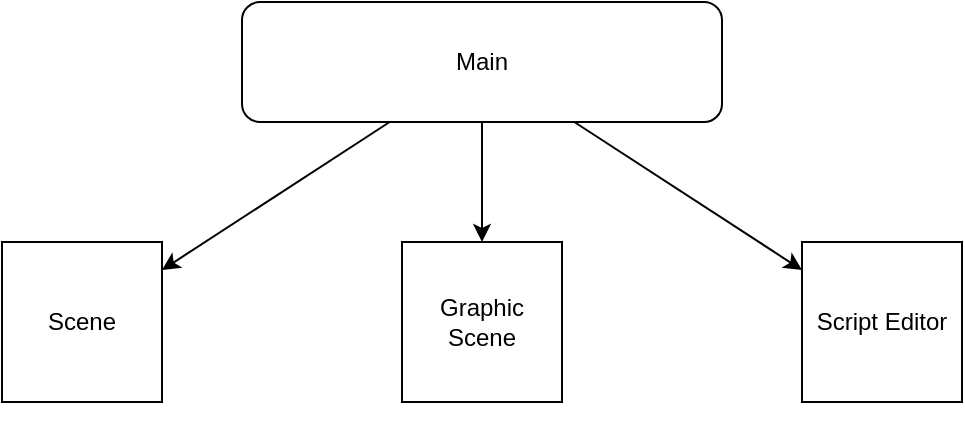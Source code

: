 <mxfile version="16.0.3" type="github">
  <diagram id="hCC37PdxLk1hiNzJ39LI" name="Page-1">
    <mxGraphModel dx="1422" dy="754" grid="1" gridSize="10" guides="1" tooltips="1" connect="1" arrows="1" fold="1" page="1" pageScale="1" pageWidth="1600" pageHeight="900" math="0" shadow="0">
      <root>
        <mxCell id="0" />
        <mxCell id="1" parent="0" />
        <mxCell id="mb9BTXo8A0_jGZtF6IZj-12" style="rounded=0;orthogonalLoop=1;jettySize=auto;html=1;" parent="1" source="mb9BTXo8A0_jGZtF6IZj-8" target="mb9BTXo8A0_jGZtF6IZj-9" edge="1">
          <mxGeometry relative="1" as="geometry" />
        </mxCell>
        <mxCell id="mb9BTXo8A0_jGZtF6IZj-13" style="rounded=0;orthogonalLoop=1;jettySize=auto;html=1;" parent="1" source="mb9BTXo8A0_jGZtF6IZj-8" target="mb9BTXo8A0_jGZtF6IZj-10" edge="1">
          <mxGeometry relative="1" as="geometry">
            <mxPoint x="550" y="330" as="targetPoint" />
          </mxGeometry>
        </mxCell>
        <mxCell id="mb9BTXo8A0_jGZtF6IZj-14" style="edgeStyle=none;rounded=0;orthogonalLoop=1;jettySize=auto;html=1;" parent="1" source="mb9BTXo8A0_jGZtF6IZj-8" target="mb9BTXo8A0_jGZtF6IZj-11" edge="1">
          <mxGeometry relative="1" as="geometry" />
        </mxCell>
        <mxCell id="mb9BTXo8A0_jGZtF6IZj-8" value="Main" style="rounded=1;whiteSpace=wrap;html=1;" parent="1" vertex="1">
          <mxGeometry x="440" y="200" width="240" height="60" as="geometry" />
        </mxCell>
        <mxCell id="mb9BTXo8A0_jGZtF6IZj-9" value="Scene" style="whiteSpace=wrap;html=1;aspect=fixed;" parent="1" vertex="1">
          <mxGeometry x="320" y="320" width="80" height="80" as="geometry" />
        </mxCell>
        <mxCell id="mb9BTXo8A0_jGZtF6IZj-10" value="Graphic Scene" style="whiteSpace=wrap;html=1;aspect=fixed;" parent="1" vertex="1">
          <mxGeometry x="520" y="320" width="80" height="80" as="geometry" />
        </mxCell>
        <mxCell id="mb9BTXo8A0_jGZtF6IZj-11" value="Script Editor" style="whiteSpace=wrap;html=1;aspect=fixed;" parent="1" vertex="1">
          <mxGeometry x="720" y="320" width="80" height="80" as="geometry" />
        </mxCell>
        <mxCell id="mb9BTXo8A0_jGZtF6IZj-18" style="edgeStyle=none;rounded=0;orthogonalLoop=1;jettySize=auto;html=1;exitX=0.75;exitY=1;exitDx=0;exitDy=0;" parent="1" source="mb9BTXo8A0_jGZtF6IZj-10" target="mb9BTXo8A0_jGZtF6IZj-10" edge="1">
          <mxGeometry relative="1" as="geometry" />
        </mxCell>
      </root>
    </mxGraphModel>
  </diagram>
</mxfile>
